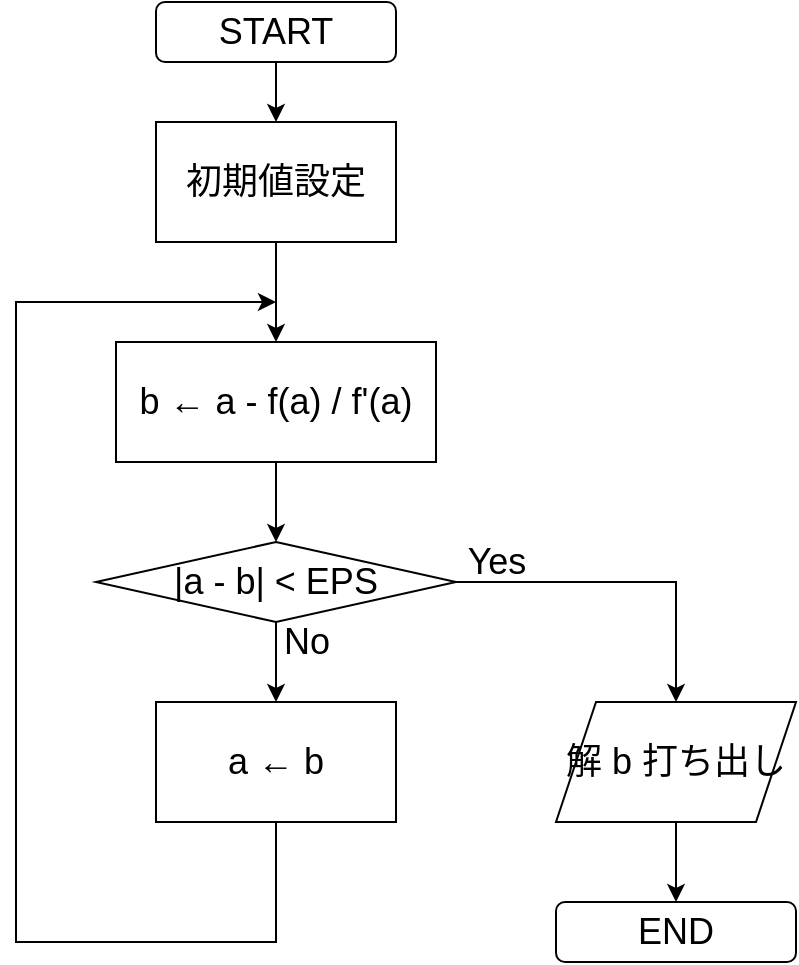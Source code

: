 <mxfile version="13.6.6" type="device"><diagram id="C5RBs43oDa-KdzZeNtuy" name="Page-1"><mxGraphModel dx="946" dy="566" grid="1" gridSize="10" guides="1" tooltips="1" connect="1" arrows="1" fold="1" page="1" pageScale="1" pageWidth="827" pageHeight="1169" math="0" shadow="0"><root><mxCell id="WIyWlLk6GJQsqaUBKTNV-0"/><mxCell id="WIyWlLk6GJQsqaUBKTNV-1" parent="WIyWlLk6GJQsqaUBKTNV-0"/><mxCell id="8tZCeMaQFl6HJbu79xSW-6" value="" style="edgeStyle=orthogonalEdgeStyle;rounded=0;orthogonalLoop=1;jettySize=auto;html=1;fontSize=18;" edge="1" parent="WIyWlLk6GJQsqaUBKTNV-1" source="8tZCeMaQFl6HJbu79xSW-0" target="8tZCeMaQFl6HJbu79xSW-5"><mxGeometry relative="1" as="geometry"/></mxCell><mxCell id="8tZCeMaQFl6HJbu79xSW-0" value="START" style="rounded=1;whiteSpace=wrap;html=1;fontSize=18;" vertex="1" parent="WIyWlLk6GJQsqaUBKTNV-1"><mxGeometry x="110" y="70" width="120" height="30" as="geometry"/></mxCell><mxCell id="8tZCeMaQFl6HJbu79xSW-8" value="" style="edgeStyle=orthogonalEdgeStyle;rounded=0;orthogonalLoop=1;jettySize=auto;html=1;fontSize=18;" edge="1" parent="WIyWlLk6GJQsqaUBKTNV-1" source="8tZCeMaQFl6HJbu79xSW-5" target="8tZCeMaQFl6HJbu79xSW-7"><mxGeometry relative="1" as="geometry"/></mxCell><mxCell id="8tZCeMaQFl6HJbu79xSW-5" value="初期値設定" style="rounded=0;whiteSpace=wrap;html=1;fontSize=18;" vertex="1" parent="WIyWlLk6GJQsqaUBKTNV-1"><mxGeometry x="110" y="130" width="120" height="60" as="geometry"/></mxCell><mxCell id="8tZCeMaQFl6HJbu79xSW-10" value="" style="edgeStyle=orthogonalEdgeStyle;rounded=0;orthogonalLoop=1;jettySize=auto;html=1;fontSize=18;" edge="1" parent="WIyWlLk6GJQsqaUBKTNV-1" source="8tZCeMaQFl6HJbu79xSW-7" target="8tZCeMaQFl6HJbu79xSW-9"><mxGeometry relative="1" as="geometry"/></mxCell><mxCell id="8tZCeMaQFl6HJbu79xSW-7" value="b ← a - f(a) / f'(a)" style="whiteSpace=wrap;html=1;rounded=0;fontSize=18;" vertex="1" parent="WIyWlLk6GJQsqaUBKTNV-1"><mxGeometry x="90" y="240" width="160" height="60" as="geometry"/></mxCell><mxCell id="8tZCeMaQFl6HJbu79xSW-12" value="" style="edgeStyle=orthogonalEdgeStyle;rounded=0;orthogonalLoop=1;jettySize=auto;html=1;fontSize=18;" edge="1" parent="WIyWlLk6GJQsqaUBKTNV-1" source="8tZCeMaQFl6HJbu79xSW-9" target="8tZCeMaQFl6HJbu79xSW-11"><mxGeometry relative="1" as="geometry"/></mxCell><mxCell id="8tZCeMaQFl6HJbu79xSW-18" value="" style="edgeStyle=orthogonalEdgeStyle;rounded=0;orthogonalLoop=1;jettySize=auto;html=1;fontSize=18;" edge="1" parent="WIyWlLk6GJQsqaUBKTNV-1" source="8tZCeMaQFl6HJbu79xSW-9" target="8tZCeMaQFl6HJbu79xSW-17"><mxGeometry relative="1" as="geometry"/></mxCell><mxCell id="8tZCeMaQFl6HJbu79xSW-9" value="|a - b| &amp;lt; EPS" style="rhombus;whiteSpace=wrap;html=1;rounded=0;fontSize=18;" vertex="1" parent="WIyWlLk6GJQsqaUBKTNV-1"><mxGeometry x="80" y="340" width="180" height="40" as="geometry"/></mxCell><mxCell id="8tZCeMaQFl6HJbu79xSW-14" value="" style="edgeStyle=orthogonalEdgeStyle;rounded=0;orthogonalLoop=1;jettySize=auto;html=1;exitX=0.5;exitY=1;exitDx=0;exitDy=0;fontSize=18;" edge="1" parent="WIyWlLk6GJQsqaUBKTNV-1" source="8tZCeMaQFl6HJbu79xSW-11"><mxGeometry relative="1" as="geometry"><mxPoint x="110" y="530" as="sourcePoint"/><mxPoint x="170" y="220" as="targetPoint"/><Array as="points"><mxPoint x="170" y="540"/><mxPoint x="40" y="540"/><mxPoint x="40" y="220"/></Array></mxGeometry></mxCell><mxCell id="8tZCeMaQFl6HJbu79xSW-11" value="a ← b" style="whiteSpace=wrap;html=1;rounded=0;fontSize=18;" vertex="1" parent="WIyWlLk6GJQsqaUBKTNV-1"><mxGeometry x="110" y="420" width="120" height="60" as="geometry"/></mxCell><mxCell id="8tZCeMaQFl6HJbu79xSW-15" value="No" style="text;html=1;align=center;verticalAlign=middle;resizable=0;points=[];autosize=1;fontSize=18;" vertex="1" parent="WIyWlLk6GJQsqaUBKTNV-1"><mxGeometry x="165" y="375" width="40" height="30" as="geometry"/></mxCell><mxCell id="8tZCeMaQFl6HJbu79xSW-16" value="Yes" style="text;html=1;align=center;verticalAlign=middle;resizable=0;points=[];autosize=1;fontSize=18;" vertex="1" parent="WIyWlLk6GJQsqaUBKTNV-1"><mxGeometry x="260" y="335" width="40" height="30" as="geometry"/></mxCell><mxCell id="8tZCeMaQFl6HJbu79xSW-20" style="edgeStyle=orthogonalEdgeStyle;rounded=0;orthogonalLoop=1;jettySize=auto;html=1;fontSize=18;entryX=0.5;entryY=0;entryDx=0;entryDy=0;entryPerimeter=0;" edge="1" parent="WIyWlLk6GJQsqaUBKTNV-1" source="8tZCeMaQFl6HJbu79xSW-17" target="8tZCeMaQFl6HJbu79xSW-19"><mxGeometry relative="1" as="geometry"><mxPoint x="370" y="558" as="targetPoint"/></mxGeometry></mxCell><mxCell id="8tZCeMaQFl6HJbu79xSW-17" value="解 b 打ち出し" style="shape=parallelogram;perimeter=parallelogramPerimeter;whiteSpace=wrap;html=1;fixedSize=1;rounded=0;fontSize=18;" vertex="1" parent="WIyWlLk6GJQsqaUBKTNV-1"><mxGeometry x="310" y="420" width="120" height="60" as="geometry"/></mxCell><mxCell id="8tZCeMaQFl6HJbu79xSW-19" value="END" style="rounded=1;whiteSpace=wrap;html=1;fontSize=18;" vertex="1" parent="WIyWlLk6GJQsqaUBKTNV-1"><mxGeometry x="310" y="520" width="120" height="30" as="geometry"/></mxCell></root></mxGraphModel></diagram></mxfile>